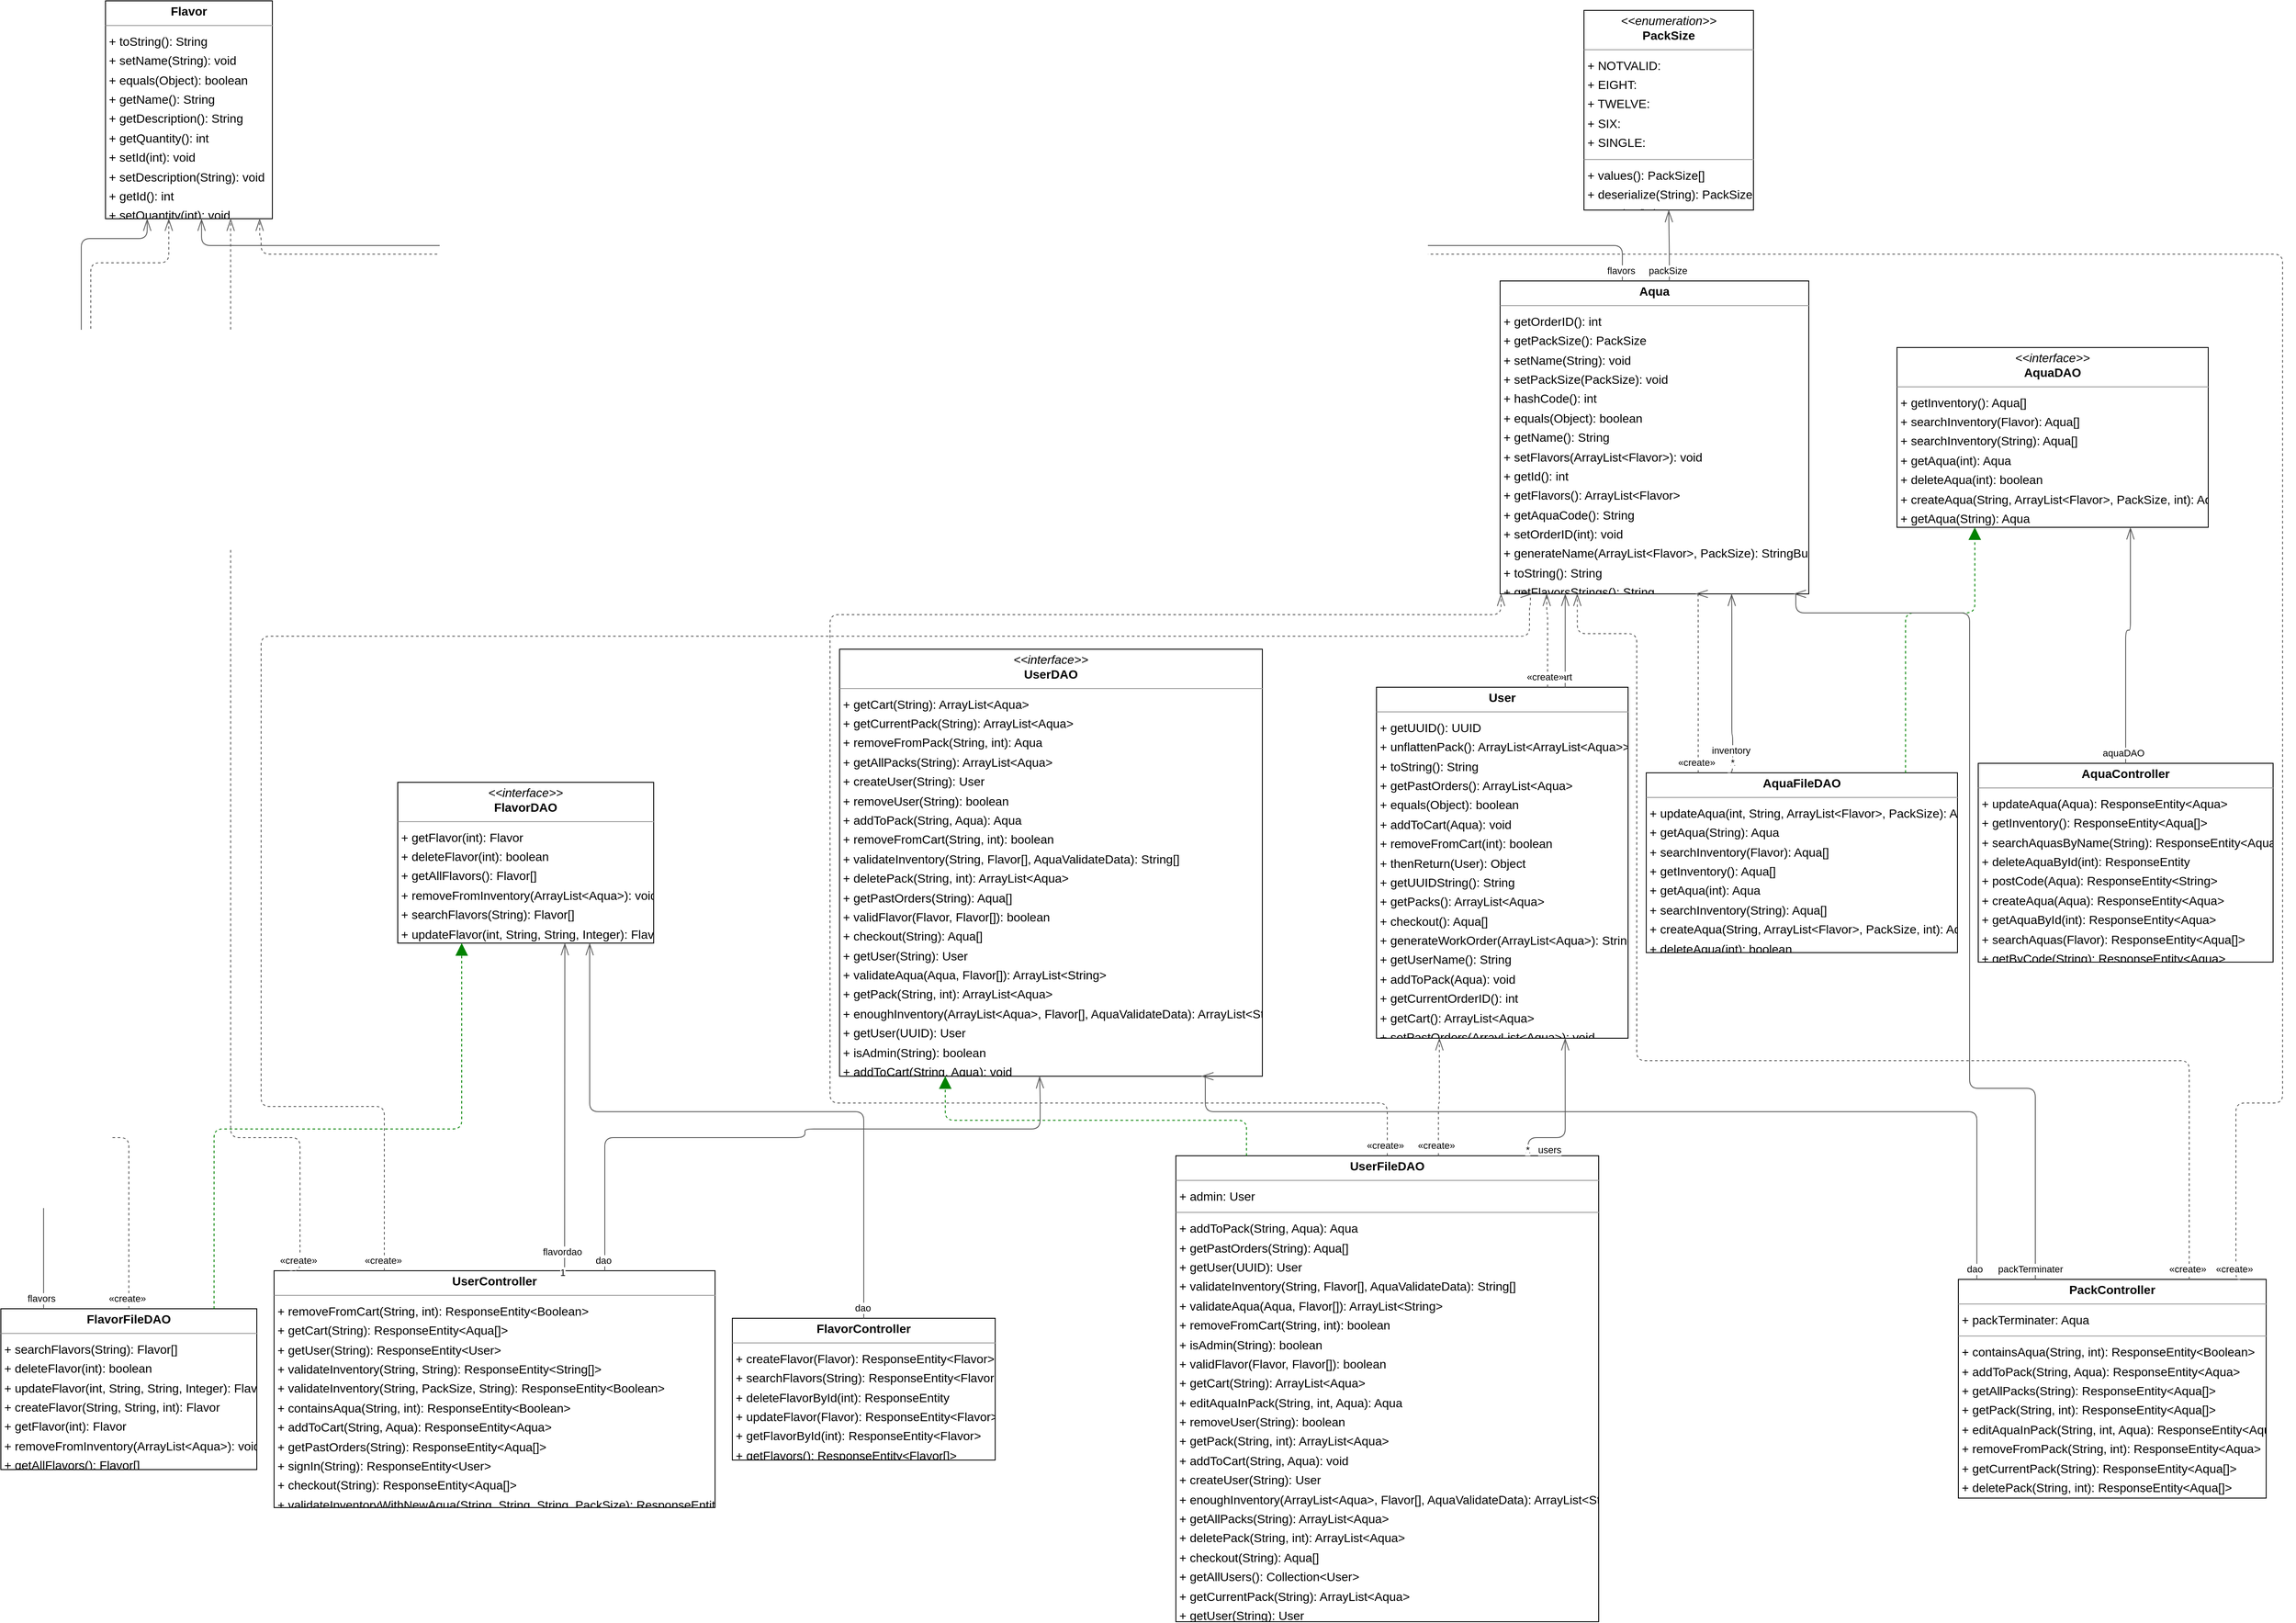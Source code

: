 <mxGraphModel dx="0" dy="0" grid="1" gridSize="10" guides="1" tooltips="1" connect="1" arrows="1" fold="1" page="0" pageScale="1" background="none" math="0" shadow="0">
  <root>
    <mxCell id="0" />
    <mxCell id="1" parent="0" />
    <mxCell id="node13" parent="1" vertex="1" value="&lt;p style=&quot;margin:0px;margin-top:4px;text-align:center;&quot;&gt;&lt;b&gt;Aqua&lt;/b&gt;&lt;/p&gt;&lt;hr size=&quot;1&quot;/&gt;&lt;p style=&quot;margin:0 0 0 4px;line-height:1.6;&quot;&gt;+ getOrderID(): int&lt;br/&gt;+ getPackSize(): PackSize&lt;br/&gt;+ setName(String): void&lt;br/&gt;+ setPackSize(PackSize): void&lt;br/&gt;+ hashCode(): int&lt;br/&gt;+ equals(Object): boolean&lt;br/&gt;+ getName(): String&lt;br/&gt;+ setFlavors(ArrayList&amp;lt;Flavor&amp;gt;): void&lt;br/&gt;+ getId(): int&lt;br/&gt;+ getFlavors(): ArrayList&amp;lt;Flavor&amp;gt;&lt;br/&gt;+ getAquaCode(): String&lt;br/&gt;+ setOrderID(int): void&lt;br/&gt;+ generateName(ArrayList&amp;lt;Flavor&amp;gt;, PackSize): StringBuilder&lt;br/&gt;+ toString(): String&lt;br/&gt;+ getFlavorsStrings(): String&lt;/p&gt;" style="verticalAlign=top;align=left;overflow=fill;fontSize=14;fontFamily=Helvetica;html=1;rounded=0;shadow=0;comic=0;labelBackgroundColor=none;strokeWidth=1;">
      <mxGeometry x="1814" y="-100" width="357" height="362" as="geometry" />
    </mxCell>
    <mxCell id="node11" parent="1" vertex="1" value="&lt;p style=&quot;margin:0px;margin-top:4px;text-align:center;&quot;&gt;&lt;b&gt;AquaController&lt;/b&gt;&lt;/p&gt;&lt;hr size=&quot;1&quot;/&gt;&lt;p style=&quot;margin:0 0 0 4px;line-height:1.6;&quot;&gt;+ updateAqua(Aqua): ResponseEntity&amp;lt;Aqua&amp;gt;&lt;br/&gt;+ getInventory(): ResponseEntity&amp;lt;Aqua[]&amp;gt;&lt;br/&gt;+ searchAquasByName(String): ResponseEntity&amp;lt;Aqua[]&amp;gt;&lt;br/&gt;+ deleteAquaById(int): ResponseEntity&lt;br/&gt;+ postCode(Aqua): ResponseEntity&amp;lt;String&amp;gt;&lt;br/&gt;+ createAqua(Aqua): ResponseEntity&amp;lt;Aqua&amp;gt;&lt;br/&gt;+ getAquaById(int): ResponseEntity&amp;lt;Aqua&amp;gt;&lt;br/&gt;+ searchAquas(Flavor): ResponseEntity&amp;lt;Aqua[]&amp;gt;&lt;br/&gt;+ getByCode(String): ResponseEntity&amp;lt;Aqua&amp;gt;&lt;/p&gt;" style="verticalAlign=top;align=left;overflow=fill;fontSize=14;fontFamily=Helvetica;html=1;rounded=0;shadow=0;comic=0;labelBackgroundColor=none;strokeWidth=1;">
      <mxGeometry x="2367" y="458" width="341" height="230" as="geometry" />
    </mxCell>
    <mxCell id="node8" parent="1" vertex="1" value="&lt;p style=&quot;margin:0px;margin-top:4px;text-align:center;&quot;&gt;&lt;i&gt;&amp;lt;&amp;lt;interface&amp;gt;&amp;gt;&lt;/i&gt;&lt;br/&gt;&lt;b&gt;AquaDAO&lt;/b&gt;&lt;/p&gt;&lt;hr size=&quot;1&quot;/&gt;&lt;p style=&quot;margin:0 0 0 4px;line-height:1.6;&quot;&gt;+ getInventory(): Aqua[]&lt;br/&gt;+ searchInventory(Flavor): Aqua[]&lt;br/&gt;+ searchInventory(String): Aqua[]&lt;br/&gt;+ getAqua(int): Aqua&lt;br/&gt;+ deleteAqua(int): boolean&lt;br/&gt;+ createAqua(String, ArrayList&amp;lt;Flavor&amp;gt;, PackSize, int): Aqua&lt;br/&gt;+ getAqua(String): Aqua&lt;br/&gt;+ updateAqua(int, String, ArrayList&amp;lt;Flavor&amp;gt;, PackSize): Aqua&lt;/p&gt;" style="verticalAlign=top;align=left;overflow=fill;fontSize=14;fontFamily=Helvetica;html=1;rounded=0;shadow=0;comic=0;labelBackgroundColor=none;strokeWidth=1;">
      <mxGeometry x="2273" y="-23" width="360" height="208" as="geometry" />
    </mxCell>
    <mxCell id="node5" parent="1" vertex="1" value="&lt;p style=&quot;margin:0px;margin-top:4px;text-align:center;&quot;&gt;&lt;b&gt;AquaFileDAO&lt;/b&gt;&lt;/p&gt;&lt;hr size=&quot;1&quot;/&gt;&lt;p style=&quot;margin:0 0 0 4px;line-height:1.6;&quot;&gt;+ updateAqua(int, String, ArrayList&amp;lt;Flavor&amp;gt;, PackSize): Aqua&lt;br/&gt;+ getAqua(String): Aqua&lt;br/&gt;+ searchInventory(Flavor): Aqua[]&lt;br/&gt;+ getInventory(): Aqua[]&lt;br/&gt;+ getAqua(int): Aqua&lt;br/&gt;+ searchInventory(String): Aqua[]&lt;br/&gt;+ createAqua(String, ArrayList&amp;lt;Flavor&amp;gt;, PackSize, int): Aqua&lt;br/&gt;+ deleteAqua(int): boolean&lt;/p&gt;" style="verticalAlign=top;align=left;overflow=fill;fontSize=14;fontFamily=Helvetica;html=1;rounded=0;shadow=0;comic=0;labelBackgroundColor=none;strokeWidth=1;">
      <mxGeometry x="1983" y="469" width="360" height="208" as="geometry" />
    </mxCell>
    <mxCell id="node12" parent="1" vertex="1" value="&lt;p style=&quot;margin:0px;margin-top:4px;text-align:center;&quot;&gt;&lt;b&gt;Flavor&lt;/b&gt;&lt;/p&gt;&lt;hr size=&quot;1&quot;/&gt;&lt;p style=&quot;margin:0 0 0 4px;line-height:1.6;&quot;&gt;+ toString(): String&lt;br/&gt;+ setName(String): void&lt;br/&gt;+ equals(Object): boolean&lt;br/&gt;+ getName(): String&lt;br/&gt;+ getDescription(): String&lt;br/&gt;+ getQuantity(): int&lt;br/&gt;+ setId(int): void&lt;br/&gt;+ setDescription(String): void&lt;br/&gt;+ getId(): int&lt;br/&gt;+ setQuantity(int): void&lt;/p&gt;" style="verticalAlign=top;align=left;overflow=fill;fontSize=14;fontFamily=Helvetica;html=1;rounded=0;shadow=0;comic=0;labelBackgroundColor=none;strokeWidth=1;">
      <mxGeometry x="201" y="-424" width="193" height="252" as="geometry" />
    </mxCell>
    <mxCell id="node6" parent="1" vertex="1" value="&lt;p style=&quot;margin:0px;margin-top:4px;text-align:center;&quot;&gt;&lt;b&gt;FlavorController&lt;/b&gt;&lt;/p&gt;&lt;hr size=&quot;1&quot;/&gt;&lt;p style=&quot;margin:0 0 0 4px;line-height:1.6;&quot;&gt;+ createFlavor(Flavor): ResponseEntity&amp;lt;Flavor&amp;gt;&lt;br/&gt;+ searchFlavors(String): ResponseEntity&amp;lt;Flavor[]&amp;gt;&lt;br/&gt;+ deleteFlavorById(int): ResponseEntity&lt;br/&gt;+ updateFlavor(Flavor): ResponseEntity&amp;lt;Flavor&amp;gt;&lt;br/&gt;+ getFlavorById(int): ResponseEntity&amp;lt;Flavor&amp;gt;&lt;br/&gt;+ getFlavors(): ResponseEntity&amp;lt;Flavor[]&amp;gt;&lt;/p&gt;" style="verticalAlign=top;align=left;overflow=fill;fontSize=14;fontFamily=Helvetica;html=1;rounded=0;shadow=0;comic=0;labelBackgroundColor=none;strokeWidth=1;">
      <mxGeometry x="926" y="1100" width="304" height="164" as="geometry" />
    </mxCell>
    <mxCell id="node2" parent="1" vertex="1" value="&lt;p style=&quot;margin:0px;margin-top:4px;text-align:center;&quot;&gt;&lt;i&gt;&amp;lt;&amp;lt;interface&amp;gt;&amp;gt;&lt;/i&gt;&lt;br/&gt;&lt;b&gt;FlavorDAO&lt;/b&gt;&lt;/p&gt;&lt;hr size=&quot;1&quot;/&gt;&lt;p style=&quot;margin:0 0 0 4px;line-height:1.6;&quot;&gt;+ getFlavor(int): Flavor&lt;br/&gt;+ deleteFlavor(int): boolean&lt;br/&gt;+ getAllFlavors(): Flavor[]&lt;br/&gt;+ removeFromInventory(ArrayList&amp;lt;Aqua&amp;gt;): void&lt;br/&gt;+ searchFlavors(String): Flavor[]&lt;br/&gt;+ updateFlavor(int, String, String, Integer): Flavor&lt;br/&gt;+ createFlavor(String, String, int): Flavor&lt;/p&gt;" style="verticalAlign=top;align=left;overflow=fill;fontSize=14;fontFamily=Helvetica;html=1;rounded=0;shadow=0;comic=0;labelBackgroundColor=none;strokeWidth=1;">
      <mxGeometry x="539" y="480" width="296" height="186" as="geometry" />
    </mxCell>
    <mxCell id="node0" parent="1" vertex="1" value="&lt;p style=&quot;margin:0px;margin-top:4px;text-align:center;&quot;&gt;&lt;b&gt;FlavorFileDAO&lt;/b&gt;&lt;/p&gt;&lt;hr size=&quot;1&quot;/&gt;&lt;p style=&quot;margin:0 0 0 4px;line-height:1.6;&quot;&gt;+ searchFlavors(String): Flavor[]&lt;br/&gt;+ deleteFlavor(int): boolean&lt;br/&gt;+ updateFlavor(int, String, String, Integer): Flavor&lt;br/&gt;+ createFlavor(String, String, int): Flavor&lt;br/&gt;+ getFlavor(int): Flavor&lt;br/&gt;+ removeFromInventory(ArrayList&amp;lt;Aqua&amp;gt;): void&lt;br/&gt;+ getAllFlavors(): Flavor[]&lt;/p&gt;" style="verticalAlign=top;align=left;overflow=fill;fontSize=14;fontFamily=Helvetica;html=1;rounded=0;shadow=0;comic=0;labelBackgroundColor=none;strokeWidth=1;">
      <mxGeometry x="80" y="1089" width="296" height="186" as="geometry" />
    </mxCell>
    <mxCell id="node3" parent="1" vertex="1" value="&lt;p style=&quot;margin:0px;margin-top:4px;text-align:center;&quot;&gt;&lt;b&gt;PackController&lt;/b&gt;&lt;/p&gt;&lt;hr size=&quot;1&quot;/&gt;&lt;p style=&quot;margin:0 0 0 4px;line-height:1.6;&quot;&gt;+ packTerminater: Aqua&lt;/p&gt;&lt;hr size=&quot;1&quot;/&gt;&lt;p style=&quot;margin:0 0 0 4px;line-height:1.6;&quot;&gt;+ containsAqua(String, int): ResponseEntity&amp;lt;Boolean&amp;gt;&lt;br/&gt;+ addToPack(String, Aqua): ResponseEntity&amp;lt;Aqua&amp;gt;&lt;br/&gt;+ getAllPacks(String): ResponseEntity&amp;lt;Aqua[]&amp;gt;&lt;br/&gt;+ getPack(String, int): ResponseEntity&amp;lt;Aqua[]&amp;gt;&lt;br/&gt;+ editAquaInPack(String, int, Aqua): ResponseEntity&amp;lt;Aqua&amp;gt;&lt;br/&gt;+ removeFromPack(String, int): ResponseEntity&amp;lt;Aqua&amp;gt;&lt;br/&gt;+ getCurrentPack(String): ResponseEntity&amp;lt;Aqua[]&amp;gt;&lt;br/&gt;+ deletePack(String, int): ResponseEntity&amp;lt;Aqua[]&amp;gt;&lt;br/&gt;+ submitPack(String): ResponseEntity&amp;lt;Aqua&amp;gt;&lt;/p&gt;" style="verticalAlign=top;align=left;overflow=fill;fontSize=14;fontFamily=Helvetica;html=1;rounded=0;shadow=0;comic=0;labelBackgroundColor=none;strokeWidth=1;">
      <mxGeometry x="2344" y="1055" width="356" height="253" as="geometry" />
    </mxCell>
    <mxCell id="node1" parent="1" vertex="1" value="&lt;p style=&quot;margin:0px;margin-top:4px;text-align:center;&quot;&gt;&lt;i&gt;&amp;lt;&amp;lt;enumeration&amp;gt;&amp;gt;&lt;/i&gt;&lt;br/&gt;&lt;b&gt;PackSize&lt;/b&gt;&lt;/p&gt;&lt;hr size=&quot;1&quot;/&gt;&lt;p style=&quot;margin:0 0 0 4px;line-height:1.6;&quot;&gt;+ NOTVALID: &lt;br/&gt;+ EIGHT: &lt;br/&gt;+ TWELVE: &lt;br/&gt;+ SIX: &lt;br/&gt;+ SINGLE: &lt;/p&gt;&lt;hr size=&quot;1&quot;/&gt;&lt;p style=&quot;margin:0 0 0 4px;line-height:1.6;&quot;&gt;+ values(): PackSize[]&lt;br/&gt;+ deserialize(String): PackSize&lt;br/&gt;+ getSize(): int&lt;br/&gt;+ valueOf(String): PackSize&lt;/p&gt;" style="verticalAlign=top;align=left;overflow=fill;fontSize=14;fontFamily=Helvetica;html=1;rounded=0;shadow=0;comic=0;labelBackgroundColor=none;strokeWidth=1;">
      <mxGeometry x="1911" y="-413" width="196" height="231" as="geometry" />
    </mxCell>
    <mxCell id="node10" parent="1" vertex="1" value="&lt;p style=&quot;margin:0px;margin-top:4px;text-align:center;&quot;&gt;&lt;b&gt;User&lt;/b&gt;&lt;/p&gt;&lt;hr size=&quot;1&quot;/&gt;&lt;p style=&quot;margin:0 0 0 4px;line-height:1.6;&quot;&gt;+ getUUID(): UUID&lt;br/&gt;+ unflattenPack(): ArrayList&amp;lt;ArrayList&amp;lt;Aqua&amp;gt;&amp;gt;&lt;br/&gt;+ toString(): String&lt;br/&gt;+ getPastOrders(): ArrayList&amp;lt;Aqua&amp;gt;&lt;br/&gt;+ equals(Object): boolean&lt;br/&gt;+ addToCart(Aqua): void&lt;br/&gt;+ removeFromCart(int): boolean&lt;br/&gt;+ thenReturn(User): Object&lt;br/&gt;+ getUUIDString(): String&lt;br/&gt;+ getPacks(): ArrayList&amp;lt;Aqua&amp;gt;&lt;br/&gt;+ checkout(): Aqua[]&lt;br/&gt;+ generateWorkOrder(ArrayList&amp;lt;Aqua&amp;gt;): String&lt;br/&gt;+ getUserName(): String&lt;br/&gt;+ addToPack(Aqua): void&lt;br/&gt;+ getCurrentOrderID(): int&lt;br/&gt;+ getCart(): ArrayList&amp;lt;Aqua&amp;gt;&lt;br/&gt;+ setPastOrders(ArrayList&amp;lt;Aqua&amp;gt;): void&lt;/p&gt;" style="verticalAlign=top;align=left;overflow=fill;fontSize=14;fontFamily=Helvetica;html=1;rounded=0;shadow=0;comic=0;labelBackgroundColor=none;strokeWidth=1;">
      <mxGeometry x="1671" y="370" width="291" height="406" as="geometry" />
    </mxCell>
    <mxCell id="node4" parent="1" vertex="1" value="&lt;p style=&quot;margin:0px;margin-top:4px;text-align:center;&quot;&gt;&lt;b&gt;UserController&lt;/b&gt;&lt;/p&gt;&lt;hr size=&quot;1&quot;/&gt;&lt;p style=&quot;margin:0 0 0 4px;line-height:1.6;&quot;&gt;+ removeFromCart(String, int): ResponseEntity&amp;lt;Boolean&amp;gt;&lt;br/&gt;+ getCart(String): ResponseEntity&amp;lt;Aqua[]&amp;gt;&lt;br/&gt;+ getUser(String): ResponseEntity&amp;lt;User&amp;gt;&lt;br/&gt;+ validateInventory(String, String): ResponseEntity&amp;lt;String[]&amp;gt;&lt;br/&gt;+ validateInventory(String, PackSize, String): ResponseEntity&amp;lt;Boolean&amp;gt;&lt;br/&gt;+ containsAqua(String, int): ResponseEntity&amp;lt;Boolean&amp;gt;&lt;br/&gt;+ addToCart(String, Aqua): ResponseEntity&amp;lt;Aqua&amp;gt;&lt;br/&gt;+ getPastOrders(String): ResponseEntity&amp;lt;Aqua[]&amp;gt;&lt;br/&gt;+ signIn(String): ResponseEntity&amp;lt;User&amp;gt;&lt;br/&gt;+ checkout(String): ResponseEntity&amp;lt;Aqua[]&amp;gt;&lt;br/&gt;+ validateInventoryWithNewAqua(String, String, String, PackSize): ResponseEntity&amp;lt;String[]&amp;gt;&lt;/p&gt;" style="verticalAlign=top;align=left;overflow=fill;fontSize=14;fontFamily=Helvetica;html=1;rounded=0;shadow=0;comic=0;labelBackgroundColor=none;strokeWidth=1;">
      <mxGeometry x="396" y="1045" width="510" height="274" as="geometry" />
    </mxCell>
    <mxCell id="node9" parent="1" vertex="1" value="&lt;p style=&quot;margin:0px;margin-top:4px;text-align:center;&quot;&gt;&lt;i&gt;&amp;lt;&amp;lt;interface&amp;gt;&amp;gt;&lt;/i&gt;&lt;br/&gt;&lt;b&gt;UserDAO&lt;/b&gt;&lt;/p&gt;&lt;hr size=&quot;1&quot;/&gt;&lt;p style=&quot;margin:0 0 0 4px;line-height:1.6;&quot;&gt;+ getCart(String): ArrayList&amp;lt;Aqua&amp;gt;&lt;br/&gt;+ getCurrentPack(String): ArrayList&amp;lt;Aqua&amp;gt;&lt;br/&gt;+ removeFromPack(String, int): Aqua&lt;br/&gt;+ getAllPacks(String): ArrayList&amp;lt;Aqua&amp;gt;&lt;br/&gt;+ createUser(String): User&lt;br/&gt;+ removeUser(String): boolean&lt;br/&gt;+ addToPack(String, Aqua): Aqua&lt;br/&gt;+ removeFromCart(String, int): boolean&lt;br/&gt;+ validateInventory(String, Flavor[], AquaValidateData): String[]&lt;br/&gt;+ deletePack(String, int): ArrayList&amp;lt;Aqua&amp;gt;&lt;br/&gt;+ getPastOrders(String): Aqua[]&lt;br/&gt;+ validFlavor(Flavor, Flavor[]): boolean&lt;br/&gt;+ checkout(String): Aqua[]&lt;br/&gt;+ getUser(String): User&lt;br/&gt;+ validateAqua(Aqua, Flavor[]): ArrayList&amp;lt;String&amp;gt;&lt;br/&gt;+ getPack(String, int): ArrayList&amp;lt;Aqua&amp;gt;&lt;br/&gt;+ enoughInventory(ArrayList&amp;lt;Aqua&amp;gt;, Flavor[], AquaValidateData): ArrayList&amp;lt;String&amp;gt;&lt;br/&gt;+ getUser(UUID): User&lt;br/&gt;+ isAdmin(String): boolean&lt;br/&gt;+ addToCart(String, Aqua): void&lt;br/&gt;+ editAquaInPack(String, int, Aqua): Aqua&lt;/p&gt;" style="verticalAlign=top;align=left;overflow=fill;fontSize=14;fontFamily=Helvetica;html=1;rounded=0;shadow=0;comic=0;labelBackgroundColor=none;strokeWidth=1;">
      <mxGeometry x="1050" y="326" width="489" height="494" as="geometry" />
    </mxCell>
    <mxCell id="node7" parent="1" vertex="1" value="&lt;p style=&quot;margin:0px;margin-top:4px;text-align:center;&quot;&gt;&lt;b&gt;UserFileDAO&lt;/b&gt;&lt;/p&gt;&lt;hr size=&quot;1&quot;/&gt;&lt;p style=&quot;margin:0 0 0 4px;line-height:1.6;&quot;&gt;+ admin: User&lt;/p&gt;&lt;hr size=&quot;1&quot;/&gt;&lt;p style=&quot;margin:0 0 0 4px;line-height:1.6;&quot;&gt;+ addToPack(String, Aqua): Aqua&lt;br/&gt;+ getPastOrders(String): Aqua[]&lt;br/&gt;+ getUser(UUID): User&lt;br/&gt;+ validateInventory(String, Flavor[], AquaValidateData): String[]&lt;br/&gt;+ validateAqua(Aqua, Flavor[]): ArrayList&amp;lt;String&amp;gt;&lt;br/&gt;+ removeFromCart(String, int): boolean&lt;br/&gt;+ isAdmin(String): boolean&lt;br/&gt;+ validFlavor(Flavor, Flavor[]): boolean&lt;br/&gt;+ getCart(String): ArrayList&amp;lt;Aqua&amp;gt;&lt;br/&gt;+ editAquaInPack(String, int, Aqua): Aqua&lt;br/&gt;+ removeUser(String): boolean&lt;br/&gt;+ getPack(String, int): ArrayList&amp;lt;Aqua&amp;gt;&lt;br/&gt;+ addToCart(String, Aqua): void&lt;br/&gt;+ createUser(String): User&lt;br/&gt;+ enoughInventory(ArrayList&amp;lt;Aqua&amp;gt;, Flavor[], AquaValidateData): ArrayList&amp;lt;String&amp;gt;&lt;br/&gt;+ getAllPacks(String): ArrayList&amp;lt;Aqua&amp;gt;&lt;br/&gt;+ deletePack(String, int): ArrayList&amp;lt;Aqua&amp;gt;&lt;br/&gt;+ checkout(String): Aqua[]&lt;br/&gt;+ getAllUsers(): Collection&amp;lt;User&amp;gt;&lt;br/&gt;+ getCurrentPack(String): ArrayList&amp;lt;Aqua&amp;gt;&lt;br/&gt;+ getUser(String): User&lt;br/&gt;+ removeFromPack(String, int): Aqua&lt;/p&gt;" style="verticalAlign=top;align=left;overflow=fill;fontSize=14;fontFamily=Helvetica;html=1;rounded=0;shadow=0;comic=0;labelBackgroundColor=none;strokeWidth=1;">
      <mxGeometry x="1439" y="912" width="489" height="539" as="geometry" />
    </mxCell>
    <mxCell id="edge14" edge="1" value="" parent="1" source="node13" target="node12" style="html=1;rounded=1;edgeStyle=orthogonalEdgeStyle;dashed=0;startArrow=diamondThinstartSize=12;endArrow=openThin;endSize=12;strokeColor=#595959;exitX=0.396;exitY=0.000;exitDx=0;exitDy=0;entryX=0.578;entryY=1.014;entryDx=0;entryDy=0;">
      <mxGeometry width="50" height="50" relative="1" as="geometry">
        <Array as="points">
          <mxPoint x="1956" y="-141" />
          <mxPoint x="313" y="-141" />
        </Array>
      </mxGeometry>
    </mxCell>
    <mxCell id="label84" parent="edge14" vertex="1" connectable="0" value="1" style="edgeLabel;resizable=0;html=1;align=left;verticalAlign=top;strokeColor=default;">
      <mxGeometry x="1950" y="-125" as="geometry" />
    </mxCell>
    <mxCell id="label88" parent="edge14" vertex="1" connectable="0" value="*" style="edgeLabel;resizable=0;html=1;align=left;verticalAlign=top;strokeColor=default;">
      <mxGeometry x="1951" y="-125" as="geometry" />
    </mxCell>
    <mxCell id="label89" parent="edge14" vertex="1" connectable="0" value="flavors" style="edgeLabel;resizable=0;html=1;align=left;verticalAlign=top;strokeColor=default;">
      <mxGeometry x="1936" y="-125" as="geometry" />
    </mxCell>
    <mxCell id="edge6" edge="1" value="" parent="1" source="node13" target="node1" style="html=1;rounded=1;edgeStyle=orthogonalEdgeStyle;dashed=0;startArrow=diamondThinstartSize=12;endArrow=openThin;endSize=12;strokeColor=#595959;exitX=0.548;exitY=0.002;exitDx=0;exitDy=0;entryX=0.500;entryY=1.000;entryDx=0;entryDy=0;">
      <mxGeometry width="50" height="50" relative="1" as="geometry">
        <Array as="points">
          <mxPoint x="2010" y="-131" />
          <mxPoint x="2009" y="-131" />
        </Array>
      </mxGeometry>
    </mxCell>
    <mxCell id="label36" parent="edge6" vertex="1" connectable="0" value="1" style="edgeLabel;resizable=0;html=1;align=left;verticalAlign=top;strokeColor=default;">
      <mxGeometry x="2005" y="-125" as="geometry" />
    </mxCell>
    <mxCell id="label40" parent="edge6" vertex="1" connectable="0" value="1" style="edgeLabel;resizable=0;html=1;align=left;verticalAlign=top;strokeColor=default;">
      <mxGeometry x="2005" y="-125" as="geometry" />
    </mxCell>
    <mxCell id="label41" parent="edge6" vertex="1" connectable="0" value="packSize" style="edgeLabel;resizable=0;html=1;align=left;verticalAlign=top;strokeColor=default;">
      <mxGeometry x="1984" y="-125" as="geometry" />
    </mxCell>
    <mxCell id="edge2" edge="1" value="" parent="1" source="node11" target="node8" style="html=1;rounded=1;edgeStyle=orthogonalEdgeStyle;dashed=0;startArrow=diamondThinstartSize=12;endArrow=openThin;endSize=12;strokeColor=#595959;exitX=0.500;exitY=0.000;exitDx=0;exitDy=0;entryX=0.750;entryY=1.000;entryDx=0;entryDy=0;">
      <mxGeometry width="50" height="50" relative="1" as="geometry">
        <Array as="points">
          <mxPoint x="2538" y="304" />
          <mxPoint x="2543" y="304" />
        </Array>
      </mxGeometry>
    </mxCell>
    <mxCell id="label12" parent="edge2" vertex="1" connectable="0" value="1" style="edgeLabel;resizable=0;html=1;align=left;verticalAlign=top;strokeColor=default;">
      <mxGeometry x="2532" y="433" as="geometry" />
    </mxCell>
    <mxCell id="label16" parent="edge2" vertex="1" connectable="0" value="1" style="edgeLabel;resizable=0;html=1;align=left;verticalAlign=top;strokeColor=default;">
      <mxGeometry x="2532" y="433" as="geometry" />
    </mxCell>
    <mxCell id="label17" parent="edge2" vertex="1" connectable="0" value="aquaDAO" style="edgeLabel;resizable=0;html=1;align=left;verticalAlign=top;strokeColor=default;">
      <mxGeometry x="2509" y="433" as="geometry" />
    </mxCell>
    <mxCell id="edge7" edge="1" value="" parent="1" source="node5" target="node13" style="html=1;rounded=1;edgeStyle=orthogonalEdgeStyle;dashed=0;startArrow=diamondThinstartSize=12;endArrow=openThin;endSize=12;strokeColor=#595959;exitX=0.279;exitY=0.037;exitDx=0;exitDy=0;entryX=0.750;entryY=1.000;entryDx=0;entryDy=0;">
      <mxGeometry width="50" height="50" relative="1" as="geometry">
        <Array as="points">
          <mxPoint x="2083" y="425" />
          <mxPoint x="2082" y="425" />
          <mxPoint x="2082" y="284" />
          <mxPoint x="2082" y="284" />
        </Array>
      </mxGeometry>
    </mxCell>
    <mxCell id="label42" parent="edge7" vertex="1" connectable="0" value="1" style="edgeLabel;resizable=0;html=1;align=left;verticalAlign=top;strokeColor=default;">
      <mxGeometry x="2078" y="444" as="geometry" />
    </mxCell>
    <mxCell id="label46" parent="edge7" vertex="1" connectable="0" value="*" style="edgeLabel;resizable=0;html=1;align=left;verticalAlign=top;strokeColor=default;">
      <mxGeometry x="2079" y="444" as="geometry" />
    </mxCell>
    <mxCell id="label47" parent="edge7" vertex="1" connectable="0" value="inventory" style="edgeLabel;resizable=0;html=1;align=left;verticalAlign=top;strokeColor=default;">
      <mxGeometry x="2057" y="430" as="geometry" />
    </mxCell>
    <mxCell id="edge12" edge="1" value="" parent="1" source="node5" target="node13" style="html=1;rounded=1;edgeStyle=orthogonalEdgeStyle;dashed=1;startArrow=none;endArrow=openThin;endSize=12;strokeColor=#595959;exitX=0.167;exitY=0.000;exitDx=0;exitDy=0;entryX=0.639;entryY=1.020;entryDx=0;entryDy=0;">
      <mxGeometry width="50" height="50" relative="1" as="geometry">
        <Array as="points">
          <mxPoint x="2043" y="284" />
          <mxPoint x="2043" y="284" />
        </Array>
      </mxGeometry>
    </mxCell>
    <mxCell id="label74" parent="edge12" vertex="1" connectable="0" value="«create»" style="edgeLabel;resizable=0;html=1;align=left;verticalAlign=top;strokeColor=default;">
      <mxGeometry x="2018" y="444" as="geometry" />
    </mxCell>
    <mxCell id="edge18" edge="1" value="" parent="1" source="node5" target="node8" style="html=1;rounded=1;edgeStyle=orthogonalEdgeStyle;dashed=1;startArrow=none;endArrow=block;endSize=12;strokeColor=#008200;exitX=0.833;exitY=0.000;exitDx=0;exitDy=0;entryX=0.250;entryY=1.000;entryDx=0;entryDy=0;">
      <mxGeometry width="50" height="50" relative="1" as="geometry">
        <Array as="points">
          <mxPoint x="2283" y="284" />
          <mxPoint x="2363" y="284" />
        </Array>
      </mxGeometry>
    </mxCell>
    <mxCell id="edge13" edge="1" value="" parent="1" source="node6" target="node2" style="html=1;rounded=1;edgeStyle=orthogonalEdgeStyle;dashed=0;startArrow=diamondThinstartSize=12;endArrow=openThin;endSize=12;strokeColor=#595959;exitX=0.500;exitY=0.000;exitDx=0;exitDy=0;entryX=0.750;entryY=1.000;entryDx=0;entryDy=0;">
      <mxGeometry width="50" height="50" relative="1" as="geometry">
        <Array as="points">
          <mxPoint x="1078" y="861" />
          <mxPoint x="761" y="861" />
        </Array>
      </mxGeometry>
    </mxCell>
    <mxCell id="label78" parent="edge13" vertex="1" connectable="0" value="1" style="edgeLabel;resizable=0;html=1;align=left;verticalAlign=top;strokeColor=default;">
      <mxGeometry x="1073" y="1075" as="geometry" />
    </mxCell>
    <mxCell id="label82" parent="edge13" vertex="1" connectable="0" value="1" style="edgeLabel;resizable=0;html=1;align=left;verticalAlign=top;strokeColor=default;">
      <mxGeometry x="1073" y="1075" as="geometry" />
    </mxCell>
    <mxCell id="label83" parent="edge13" vertex="1" connectable="0" value="dao" style="edgeLabel;resizable=0;html=1;align=left;verticalAlign=top;strokeColor=default;">
      <mxGeometry x="1066" y="1075" as="geometry" />
    </mxCell>
    <mxCell id="edge8" edge="1" value="" parent="1" source="node0" target="node12" style="html=1;rounded=1;edgeStyle=orthogonalEdgeStyle;dashed=1;startArrow=none;endArrow=openThin;endSize=12;strokeColor=#595959;exitX=0.500;exitY=0.000;exitDx=0;exitDy=0;entryX=0.377;entryY=1.010;entryDx=0;entryDy=0;">
      <mxGeometry width="50" height="50" relative="1" as="geometry">
        <Array as="points">
          <mxPoint x="228" y="891" />
          <mxPoint x="184" y="891" />
          <mxPoint x="184" y="-121" />
          <mxPoint x="274" y="-121" />
        </Array>
      </mxGeometry>
    </mxCell>
    <mxCell id="label50" parent="edge8" vertex="1" connectable="0" value="«create»" style="edgeLabel;resizable=0;html=1;align=left;verticalAlign=top;strokeColor=default;">
      <mxGeometry x="203" y="1064" as="geometry" />
    </mxCell>
    <mxCell id="edge10" edge="1" value="" parent="1" source="node0" target="node12" style="html=1;rounded=1;edgeStyle=orthogonalEdgeStyle;dashed=0;startArrow=diamondThinstartSize=12;endArrow=openThin;endSize=12;strokeColor=#595959;exitX=0.167;exitY=0.000;exitDx=0;exitDy=0;entryX=0.250;entryY=1.000;entryDx=0;entryDy=0;">
      <mxGeometry width="50" height="50" relative="1" as="geometry">
        <Array as="points">
          <mxPoint x="129" y="891" />
          <mxPoint x="173" y="891" />
          <mxPoint x="173" y="-149" />
          <mxPoint x="249" y="-149" />
        </Array>
      </mxGeometry>
    </mxCell>
    <mxCell id="label60" parent="edge10" vertex="1" connectable="0" value="1" style="edgeLabel;resizable=0;html=1;align=left;verticalAlign=top;strokeColor=default;">
      <mxGeometry x="124" y="1064" as="geometry" />
    </mxCell>
    <mxCell id="label64" parent="edge10" vertex="1" connectable="0" value="*" style="edgeLabel;resizable=0;html=1;align=left;verticalAlign=top;strokeColor=default;">
      <mxGeometry x="125" y="1064" as="geometry" />
    </mxCell>
    <mxCell id="label65" parent="edge10" vertex="1" connectable="0" value="flavors" style="edgeLabel;resizable=0;html=1;align=left;verticalAlign=top;strokeColor=default;">
      <mxGeometry x="109" y="1064" as="geometry" />
    </mxCell>
    <mxCell id="edge21" edge="1" value="" parent="1" source="node0" target="node2" style="html=1;rounded=1;edgeStyle=orthogonalEdgeStyle;dashed=1;startArrow=none;endArrow=block;endSize=12;strokeColor=#008200;exitX=0.833;exitY=0.000;exitDx=0;exitDy=0;entryX=0.250;entryY=1.000;entryDx=0;entryDy=0;">
      <mxGeometry width="50" height="50" relative="1" as="geometry">
        <Array as="points">
          <mxPoint x="327" y="881" />
          <mxPoint x="613" y="881" />
        </Array>
      </mxGeometry>
    </mxCell>
    <mxCell id="edge0" edge="1" value="" parent="1" source="node3" target="node13" style="html=1;rounded=1;edgeStyle=orthogonalEdgeStyle;dashed=1;startArrow=none;endArrow=openThin;endSize=12;strokeColor=#595959;exitX=0.750;exitY=0.000;exitDx=0;exitDy=0;entryX=0.250;entryY=1.000;entryDx=0;entryDy=0;">
      <mxGeometry width="50" height="50" relative="1" as="geometry">
        <Array as="points">
          <mxPoint x="2611" y="802" />
          <mxPoint x="1972" y="802" />
          <mxPoint x="1972" y="308" />
          <mxPoint x="1904" y="308" />
        </Array>
      </mxGeometry>
    </mxCell>
    <mxCell id="label2" parent="edge0" vertex="1" connectable="0" value="«create»" style="edgeLabel;resizable=0;html=1;align=left;verticalAlign=top;strokeColor=default;">
      <mxGeometry x="2586" y="1030" as="geometry" />
    </mxCell>
    <mxCell id="edge16" edge="1" value="" parent="1" source="node3" target="node13" style="html=1;rounded=1;edgeStyle=orthogonalEdgeStyle;dashed=0;startArrow=diamondThinstartSize=12;endArrow=openThin;endSize=12;strokeColor=#595959;exitX=0.250;exitY=0.000;exitDx=0;exitDy=0;entryX=0.958;entryY=1.007;entryDx=0;entryDy=0;">
      <mxGeometry width="50" height="50" relative="1" as="geometry">
        <Array as="points">
          <mxPoint x="2433" y="834" />
          <mxPoint x="2357" y="834" />
          <mxPoint x="2357" y="284" />
          <mxPoint x="2156" y="284" />
        </Array>
      </mxGeometry>
    </mxCell>
    <mxCell id="label96" parent="edge16" vertex="1" connectable="0" value="1" style="edgeLabel;resizable=0;html=1;align=left;verticalAlign=top;strokeColor=default;">
      <mxGeometry x="2427" y="1030" as="geometry" />
    </mxCell>
    <mxCell id="label100" parent="edge16" vertex="1" connectable="0" value="1" style="edgeLabel;resizable=0;html=1;align=left;verticalAlign=top;strokeColor=default;">
      <mxGeometry x="2427" y="1030" as="geometry" />
    </mxCell>
    <mxCell id="label101" parent="edge16" vertex="1" connectable="0" value="packTerminater" style="edgeLabel;resizable=0;html=1;align=left;verticalAlign=top;strokeColor=default;">
      <mxGeometry x="2388" y="1030" as="geometry" />
    </mxCell>
    <mxCell id="edge19" edge="1" value="" parent="1" source="node3" target="node12" style="html=1;rounded=1;edgeStyle=orthogonalEdgeStyle;dashed=1;startArrow=none;endArrow=openThin;endSize=12;strokeColor=#595959;exitX=0.904;exitY=0.014;exitDx=0;exitDy=0;entryX=0.924;entryY=1.000;entryDx=0;entryDy=0;">
      <mxGeometry width="50" height="50" relative="1" as="geometry">
        <Array as="points">
          <mxPoint x="2665" y="851" />
          <mxPoint x="2719" y="851" />
          <mxPoint x="2719" y="-131" />
          <mxPoint x="381" y="-131" />
          <mxPoint x="381" y="-151" />
          <mxPoint x="379" y="-151" />
        </Array>
      </mxGeometry>
    </mxCell>
    <mxCell id="label116" parent="edge19" vertex="1" connectable="0" value="«create»" style="edgeLabel;resizable=0;html=1;align=left;verticalAlign=top;strokeColor=default;">
      <mxGeometry x="2640" y="1030" as="geometry" />
    </mxCell>
    <mxCell id="edge11" edge="1" value="" parent="1" source="node3" target="node9" style="html=1;rounded=1;edgeStyle=orthogonalEdgeStyle;dashed=0;startArrow=diamondThinstartSize=12;endArrow=openThin;endSize=12;strokeColor=#595959;exitX=0.060;exitY=0.000;exitDx=0;exitDy=0;entryX=0.865;entryY=1.013;entryDx=0;entryDy=0;">
      <mxGeometry width="50" height="50" relative="1" as="geometry">
        <Array as="points">
          <mxPoint x="2365" y="861" />
          <mxPoint x="1473" y="861" />
          <mxPoint x="1473" y="841" />
          <mxPoint x="1473" y="841" />
        </Array>
      </mxGeometry>
    </mxCell>
    <mxCell id="label66" parent="edge11" vertex="1" connectable="0" value="1" style="edgeLabel;resizable=0;html=1;align=left;verticalAlign=top;strokeColor=default;">
      <mxGeometry x="2359" y="1030" as="geometry" />
    </mxCell>
    <mxCell id="label70" parent="edge11" vertex="1" connectable="0" value="1" style="edgeLabel;resizable=0;html=1;align=left;verticalAlign=top;strokeColor=default;">
      <mxGeometry x="2359" y="1030" as="geometry" />
    </mxCell>
    <mxCell id="label71" parent="edge11" vertex="1" connectable="0" value="dao" style="edgeLabel;resizable=0;html=1;align=left;verticalAlign=top;strokeColor=default;">
      <mxGeometry x="2352" y="1030" as="geometry" />
    </mxCell>
    <mxCell id="edge1" edge="1" value="" parent="1" source="node10" target="node13" style="html=1;rounded=1;edgeStyle=orthogonalEdgeStyle;dashed=0;startArrow=diamondThinstartSize=12;endArrow=openThin;endSize=12;strokeColor=#595959;exitX=0.750;exitY=0.000;exitDx=0;exitDy=0;entryX=0.211;entryY=1.000;entryDx=0;entryDy=0;">
      <mxGeometry width="50" height="50" relative="1" as="geometry">
        <Array as="points">
          <mxPoint x="1889" y="291" />
          <mxPoint x="1890" y="291" />
        </Array>
      </mxGeometry>
    </mxCell>
    <mxCell id="label6" parent="edge1" vertex="1" connectable="0" value="1" style="edgeLabel;resizable=0;html=1;align=left;verticalAlign=top;strokeColor=default;">
      <mxGeometry x="1883" y="345" as="geometry" />
    </mxCell>
    <mxCell id="label10" parent="edge1" vertex="1" connectable="0" value="*" style="edgeLabel;resizable=0;html=1;align=left;verticalAlign=top;strokeColor=default;">
      <mxGeometry x="1884" y="345" as="geometry" />
    </mxCell>
    <mxCell id="label11" parent="edge1" vertex="1" connectable="0" value="cart" style="edgeLabel;resizable=0;html=1;align=left;verticalAlign=top;strokeColor=default;">
      <mxGeometry x="1877" y="345" as="geometry" />
    </mxCell>
    <mxCell id="edge23" edge="1" value="" parent="1" source="node10" target="node13" style="html=1;rounded=1;edgeStyle=orthogonalEdgeStyle;dashed=1;startArrow=none;endArrow=openThin;endSize=12;strokeColor=#595959;exitX=0.680;exitY=0.000;exitDx=0;exitDy=0;entryX=0.151;entryY=1.000;entryDx=0;entryDy=0;">
      <mxGeometry width="50" height="50" relative="1" as="geometry">
        <Array as="points">
          <mxPoint x="1868" y="284" />
        </Array>
      </mxGeometry>
    </mxCell>
    <mxCell id="label140" parent="edge23" vertex="1" connectable="0" value="«create»" style="edgeLabel;resizable=0;html=1;align=left;verticalAlign=top;strokeColor=default;">
      <mxGeometry x="1843" y="345" as="geometry" />
    </mxCell>
    <mxCell id="edge4" edge="1" value="" parent="1" source="node4" target="node13" style="html=1;rounded=1;edgeStyle=orthogonalEdgeStyle;dashed=1;startArrow=none;endArrow=openThin;endSize=12;strokeColor=#595959;exitX=0.250;exitY=0.000;exitDx=0;exitDy=0;entryX=0.096;entryY=1.012;entryDx=0;entryDy=0;">
      <mxGeometry width="50" height="50" relative="1" as="geometry">
        <Array as="points">
          <mxPoint x="524" y="855" />
          <mxPoint x="381" y="855" />
          <mxPoint x="381" y="311" />
          <mxPoint x="1848" y="311" />
          <mxPoint x="1848" y="275" />
          <mxPoint x="1849" y="275" />
        </Array>
      </mxGeometry>
    </mxCell>
    <mxCell id="label26" parent="edge4" vertex="1" connectable="0" value="«create»" style="edgeLabel;resizable=0;html=1;align=left;verticalAlign=top;strokeColor=default;">
      <mxGeometry x="499" y="1020" as="geometry" />
    </mxCell>
    <mxCell id="edge20" edge="1" value="" parent="1" source="node4" target="node12" style="html=1;rounded=1;edgeStyle=orthogonalEdgeStyle;dashed=1;startArrow=none;endArrow=openThin;endSize=12;strokeColor=#595959;exitX=0.059;exitY=0.025;exitDx=0;exitDy=0;entryX=0.750;entryY=1.000;entryDx=0;entryDy=0;">
      <mxGeometry width="50" height="50" relative="1" as="geometry">
        <Array as="points">
          <mxPoint x="426" y="891" />
          <mxPoint x="346" y="891" />
        </Array>
      </mxGeometry>
    </mxCell>
    <mxCell id="label122" parent="edge20" vertex="1" connectable="0" value="«create»" style="edgeLabel;resizable=0;html=1;align=left;verticalAlign=top;strokeColor=default;">
      <mxGeometry x="401" y="1020" as="geometry" />
    </mxCell>
    <mxCell id="edge3" edge="1" value="" parent="1" source="node4" target="node2" style="html=1;rounded=1;edgeStyle=orthogonalEdgeStyle;dashed=0;startArrow=diamondThinstartSize=12;endArrow=openThin;endSize=12;strokeColor=#595959;exitX=0.654;exitY=0.003;exitDx=0;exitDy=0;entryX=0.653;entryY=1.000;entryDx=0;entryDy=0;">
      <mxGeometry width="50" height="50" relative="1" as="geometry">
        <Array as="points">
          <mxPoint x="732" y="1044" />
          <mxPoint x="732" y="851" />
        </Array>
      </mxGeometry>
    </mxCell>
    <mxCell id="label18" parent="edge3" vertex="1" connectable="0" value="1" style="edgeLabel;resizable=0;html=1;align=left;verticalAlign=top;strokeColor=default;">
      <mxGeometry x="725" y="1034" as="geometry" />
    </mxCell>
    <mxCell id="label22" parent="edge3" vertex="1" connectable="0" value="1" style="edgeLabel;resizable=0;html=1;align=left;verticalAlign=top;strokeColor=default;">
      <mxGeometry x="725" y="1034" as="geometry" />
    </mxCell>
    <mxCell id="label23" parent="edge3" vertex="1" connectable="0" value="flavordao" style="edgeLabel;resizable=0;html=1;align=left;verticalAlign=top;strokeColor=default;">
      <mxGeometry x="705" y="1010" as="geometry" />
    </mxCell>
    <mxCell id="edge17" edge="1" value="" parent="1" source="node4" target="node9" style="html=1;rounded=1;edgeStyle=orthogonalEdgeStyle;dashed=0;startArrow=diamondThinstartSize=12;endArrow=openThin;endSize=12;strokeColor=#595959;exitX=0.750;exitY=0.000;exitDx=0;exitDy=0;entryX=0.473;entryY=1.002;entryDx=0;entryDy=0;">
      <mxGeometry width="50" height="50" relative="1" as="geometry">
        <Array as="points">
          <mxPoint x="779" y="891" />
          <mxPoint x="1010" y="891" />
          <mxPoint x="1010" y="881" />
          <mxPoint x="1282" y="881" />
          <mxPoint x="1282" y="841" />
          <mxPoint x="1281" y="841" />
        </Array>
      </mxGeometry>
    </mxCell>
    <mxCell id="label102" parent="edge17" vertex="1" connectable="0" value="1" style="edgeLabel;resizable=0;html=1;align=left;verticalAlign=top;strokeColor=default;">
      <mxGeometry x="773" y="1020" as="geometry" />
    </mxCell>
    <mxCell id="label106" parent="edge17" vertex="1" connectable="0" value="1" style="edgeLabel;resizable=0;html=1;align=left;verticalAlign=top;strokeColor=default;">
      <mxGeometry x="773" y="1020" as="geometry" />
    </mxCell>
    <mxCell id="label107" parent="edge17" vertex="1" connectable="0" value="dao" style="edgeLabel;resizable=0;html=1;align=left;verticalAlign=top;strokeColor=default;">
      <mxGeometry x="766" y="1020" as="geometry" />
    </mxCell>
    <mxCell id="edge5" edge="1" value="" parent="1" source="node7" target="node13" style="html=1;rounded=1;edgeStyle=orthogonalEdgeStyle;dashed=1;startArrow=none;endArrow=openThin;endSize=12;strokeColor=#595959;exitX=0.500;exitY=0.000;exitDx=0;exitDy=0;entryX=0.003;entryY=1.000;entryDx=0;entryDy=0;">
      <mxGeometry width="50" height="50" relative="1" as="geometry">
        <Array as="points">
          <mxPoint x="1683" y="851" />
          <mxPoint x="1039" y="851" />
          <mxPoint x="1039" y="286" />
          <mxPoint x="1816" y="286" />
        </Array>
      </mxGeometry>
    </mxCell>
    <mxCell id="label32" parent="edge5" vertex="1" connectable="0" value="«create»" style="edgeLabel;resizable=0;html=1;align=left;verticalAlign=top;strokeColor=default;">
      <mxGeometry x="1658" y="887" as="geometry" />
    </mxCell>
    <mxCell id="edge9" edge="1" value="" parent="1" source="node7" target="node10" style="html=1;rounded=1;edgeStyle=orthogonalEdgeStyle;dashed=0;startArrow=diamondThinstartSize=12;endArrow=openThin;endSize=12;strokeColor=#595959;exitX=0.833;exitY=0.000;exitDx=0;exitDy=0;entryX=0.750;entryY=1.000;entryDx=0;entryDy=0;">
      <mxGeometry width="50" height="50" relative="1" as="geometry">
        <Array as="points">
          <mxPoint x="1846" y="891" />
          <mxPoint x="1889" y="891" />
        </Array>
      </mxGeometry>
    </mxCell>
    <mxCell id="label54" parent="edge9" vertex="1" connectable="0" value="1" style="edgeLabel;resizable=0;html=1;align=left;verticalAlign=top;strokeColor=default;">
      <mxGeometry x="1841" y="892" as="geometry" />
    </mxCell>
    <mxCell id="label58" parent="edge9" vertex="1" connectable="0" value="*" style="edgeLabel;resizable=0;html=1;align=left;verticalAlign=top;strokeColor=default;">
      <mxGeometry x="1842" y="892" as="geometry" />
    </mxCell>
    <mxCell id="label59" parent="edge9" vertex="1" connectable="0" value="users" style="edgeLabel;resizable=0;html=1;align=left;verticalAlign=top;strokeColor=default;">
      <mxGeometry x="1856" y="892" as="geometry" />
    </mxCell>
    <mxCell id="edge15" edge="1" value="" parent="1" source="node7" target="node10" style="html=1;rounded=1;edgeStyle=orthogonalEdgeStyle;dashed=1;startArrow=none;endArrow=openThin;endSize=12;strokeColor=#595959;exitX=0.621;exitY=0.000;exitDx=0;exitDy=0;entryX=0.250;entryY=1.000;entryDx=0;entryDy=0;">
      <mxGeometry width="50" height="50" relative="1" as="geometry">
        <Array as="points">
          <mxPoint x="1742" y="851" />
          <mxPoint x="1743" y="851" />
        </Array>
      </mxGeometry>
    </mxCell>
    <mxCell id="label92" parent="edge15" vertex="1" connectable="0" value="«create»" style="edgeLabel;resizable=0;html=1;align=left;verticalAlign=top;strokeColor=default;">
      <mxGeometry x="1717" y="887" as="geometry" />
    </mxCell>
    <mxCell id="edge22" edge="1" value="" parent="1" source="node7" target="node9" style="html=1;rounded=1;edgeStyle=orthogonalEdgeStyle;dashed=1;startArrow=none;endArrow=block;endSize=12;strokeColor=#008200;exitX=0.167;exitY=0.000;exitDx=0;exitDy=0;entryX=0.250;entryY=1.000;entryDx=0;entryDy=0;">
      <mxGeometry width="50" height="50" relative="1" as="geometry">
        <Array as="points">
          <mxPoint x="1520" y="871" />
          <mxPoint x="1172" y="871" />
        </Array>
      </mxGeometry>
    </mxCell>
  </root>
</mxGraphModel>